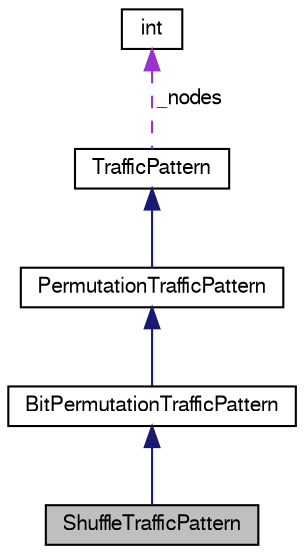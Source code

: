 digraph "ShuffleTrafficPattern"
{
  bgcolor="transparent";
  edge [fontname="FreeSans",fontsize="10",labelfontname="FreeSans",labelfontsize="10"];
  node [fontname="FreeSans",fontsize="10",shape=record];
  Node4 [label="ShuffleTrafficPattern",height=0.2,width=0.4,color="black", fillcolor="grey75", style="filled", fontcolor="black"];
  Node5 -> Node4 [dir="back",color="midnightblue",fontsize="10",style="solid",fontname="FreeSans"];
  Node5 [label="BitPermutationTrafficPattern",height=0.2,width=0.4,color="black",URL="$classBitPermutationTrafficPattern.html"];
  Node6 -> Node5 [dir="back",color="midnightblue",fontsize="10",style="solid",fontname="FreeSans"];
  Node6 [label="PermutationTrafficPattern",height=0.2,width=0.4,color="black",URL="$classPermutationTrafficPattern.html"];
  Node7 -> Node6 [dir="back",color="midnightblue",fontsize="10",style="solid",fontname="FreeSans"];
  Node7 [label="TrafficPattern",height=0.2,width=0.4,color="black",URL="$classTrafficPattern.html"];
  Node8 -> Node7 [dir="back",color="darkorchid3",fontsize="10",style="dashed",label=" _nodes" ,fontname="FreeSans"];
  Node8 [label="int",height=0.2,width=0.4,color="black",URL="$classint.html"];
}
